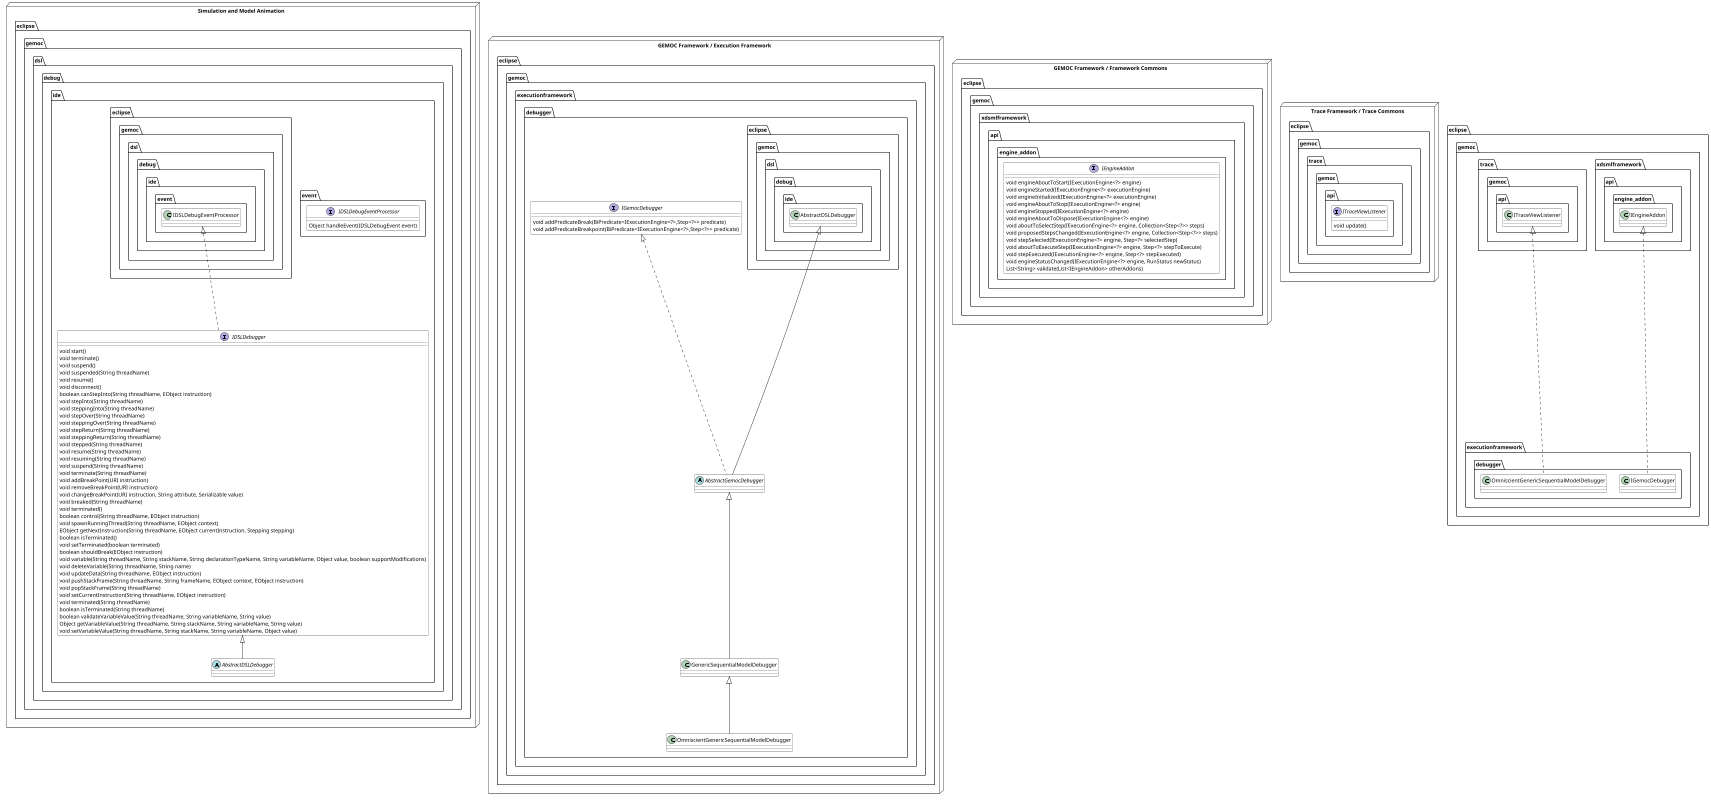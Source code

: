 @startuml
skinparam class {
	BackgroundColor White
	ArrowColor Black
	BorderColor Black
}

scale max 1024 width
scale max 800 height


package "Simulation and Model Animation" as simulation_model_animation <<Node>> {
	
	namespace eclipse.gemoc.dsl.debug.ide {
		interface IDSLDebugger {
			void start()
			void terminate()
			void suspend()
			void suspended(String threadName)
			void resume()
			void disconnect()
			boolean canStepInto(String threadName, EObject instruction)
			void stepInto(String threadName)
			void steppingInto(String threadName)
			void stepOver(String threadName)
			void steppingOver(String threadName)
			void stepReturn(String threadName)
			void steppingReturn(String threadName)
			void stepped(String threadName)
			void resume(String threadName)
			void resuming(String threadName)
			void suspend(String threadName)
			void terminate(String threadName)
			void addBreakPoint(URI instruction)
			void removeBreakPoint(URI instruction)
			void changeBreakPoint(URI instruction, String attribute, Serializable value)
			void breaked(String threadName)
			void terminated()
			boolean control(String threadName, EObject instruction)
			void spawnRunningThread(String threadName, EObject context)
			EObject getNextInstruction(String threadName, EObject currentInstruction, Stepping stepping)
			boolean isTerminated()
			void setTerminated(boolean terminated)
			boolean shouldBreak(EObject instruction)
			void variable(String threadName, String stackName, String declarationTypeName, String variableName, Object value, boolean supportModifications)
			void deleteVariable(String threadName, String name)
			void updateData(String threadName, EObject instruction)
			void pushStackFrame(String threadName, String frameName, EObject context, EObject instruction)
			void popStackFrame(String threadName)
			void setCurrentInstruction(String threadName, EObject instruction)
			void terminated(String threadName)
			boolean isTerminated(String threadName)
			boolean validateVariableValue(String threadName, String variableName, String value)
			Object getVariableValue(String threadName, String stackName, String variableName, String value)
			void setVariableValue(String threadName, String stackName, String variableName, Object value)
		}
		abstract class AbstractDSLDebugger
		namespace event {
			interface IDSLDebugEventProcessor {	
				Object handleEvent(IDSLDebugEvent event)
			}
		}
		eclipse.gemoc.dsl.debug.ide.event.IDSLDebugEventProcessor <|.. IDSLDebugger
		IDSLDebugger <|-- AbstractDSLDebugger 
	}
}

package "GEMOC Framework / Execution Framework" as execution_framework <<Node>> {
	namespace eclipse.gemoc.executionframework.debugger {
		interface IGemocDebugger {
			void addPredicateBreak(BiPredicate<IExecutionEngine<?>,Step<?>> predicate)
			void addPredicateBreakpoint(BiPredicate<IExecutionEngine<?>,Step<?>> predicate)
		}
		abstract class AbstractGemocDebugger
		class GenericSequentialModelDebugger
		class OmniscientGenericSequentialModelDebugger
		
		eclipse.gemoc.dsl.debug.ide.AbstractDSLDebugger <|-- AbstractGemocDebugger
		IGemocDebugger <|.. AbstractGemocDebugger
		AbstractGemocDebugger <|-- GenericSequentialModelDebugger
		GenericSequentialModelDebugger <|-- OmniscientGenericSequentialModelDebugger
	}
}

package "GEMOC Framework / Framework Commons" as framework_commons <<Node>> {
	namespace eclipse.gemoc.xdsmlframework.api.engine_addon {
		interface IEngineAddon {
			void engineAboutToStart(IExecutionEngine<?> engine)
			void engineStarted(IExecutionEngine<?> executionEngine)
			void engineInitialized(IExecutionEngine<?> executionEngine)
			void engineAboutToStop(IExecutionEngine<?> engine)
			void engineStopped(IExecutionEngine<?> engine)
			void engineAboutToDispose(IExecutionEngine<?> engine)
			void aboutToSelectStep(IExecutionEngine<?> engine, Collection<Step<?>> steps)
			void proposedStepsChanged(IExecutionEngine<?> engine, Collection<Step<?>> steps)
			void stepSelected(IExecutionEngine<?> engine, Step<?> selectedStep)
			void aboutToExecuteStep(IExecutionEngine<?> engine, Step<?> stepToExecute)
			void stepExecuted(IExecutionEngine<?> engine, Step<?> stepExecuted)
			void engineStatusChanged(IExecutionEngine<?> engine, RunStatus newStatus)
			List<String> validate(List<IEngineAddon> otherAddons)
		}
	}
}
package "Trace Framework / Trace Commons" as trace_commons <<Node>> {
	namespace eclipse.gemoc.trace.gemoc.api {
		interface ITraceViewListener {
			void update()
		}
	}
}
eclipse.gemoc.xdsmlframework.api.engine_addon.IEngineAddon <|.. eclipse.gemoc.executionframework.debugger.IGemocDebugger
eclipse.gemoc.trace.gemoc.api.ITraceViewListener <|.. eclipse.gemoc.executionframework.debugger.OmniscientGenericSequentialModelDebugger
@enduml
